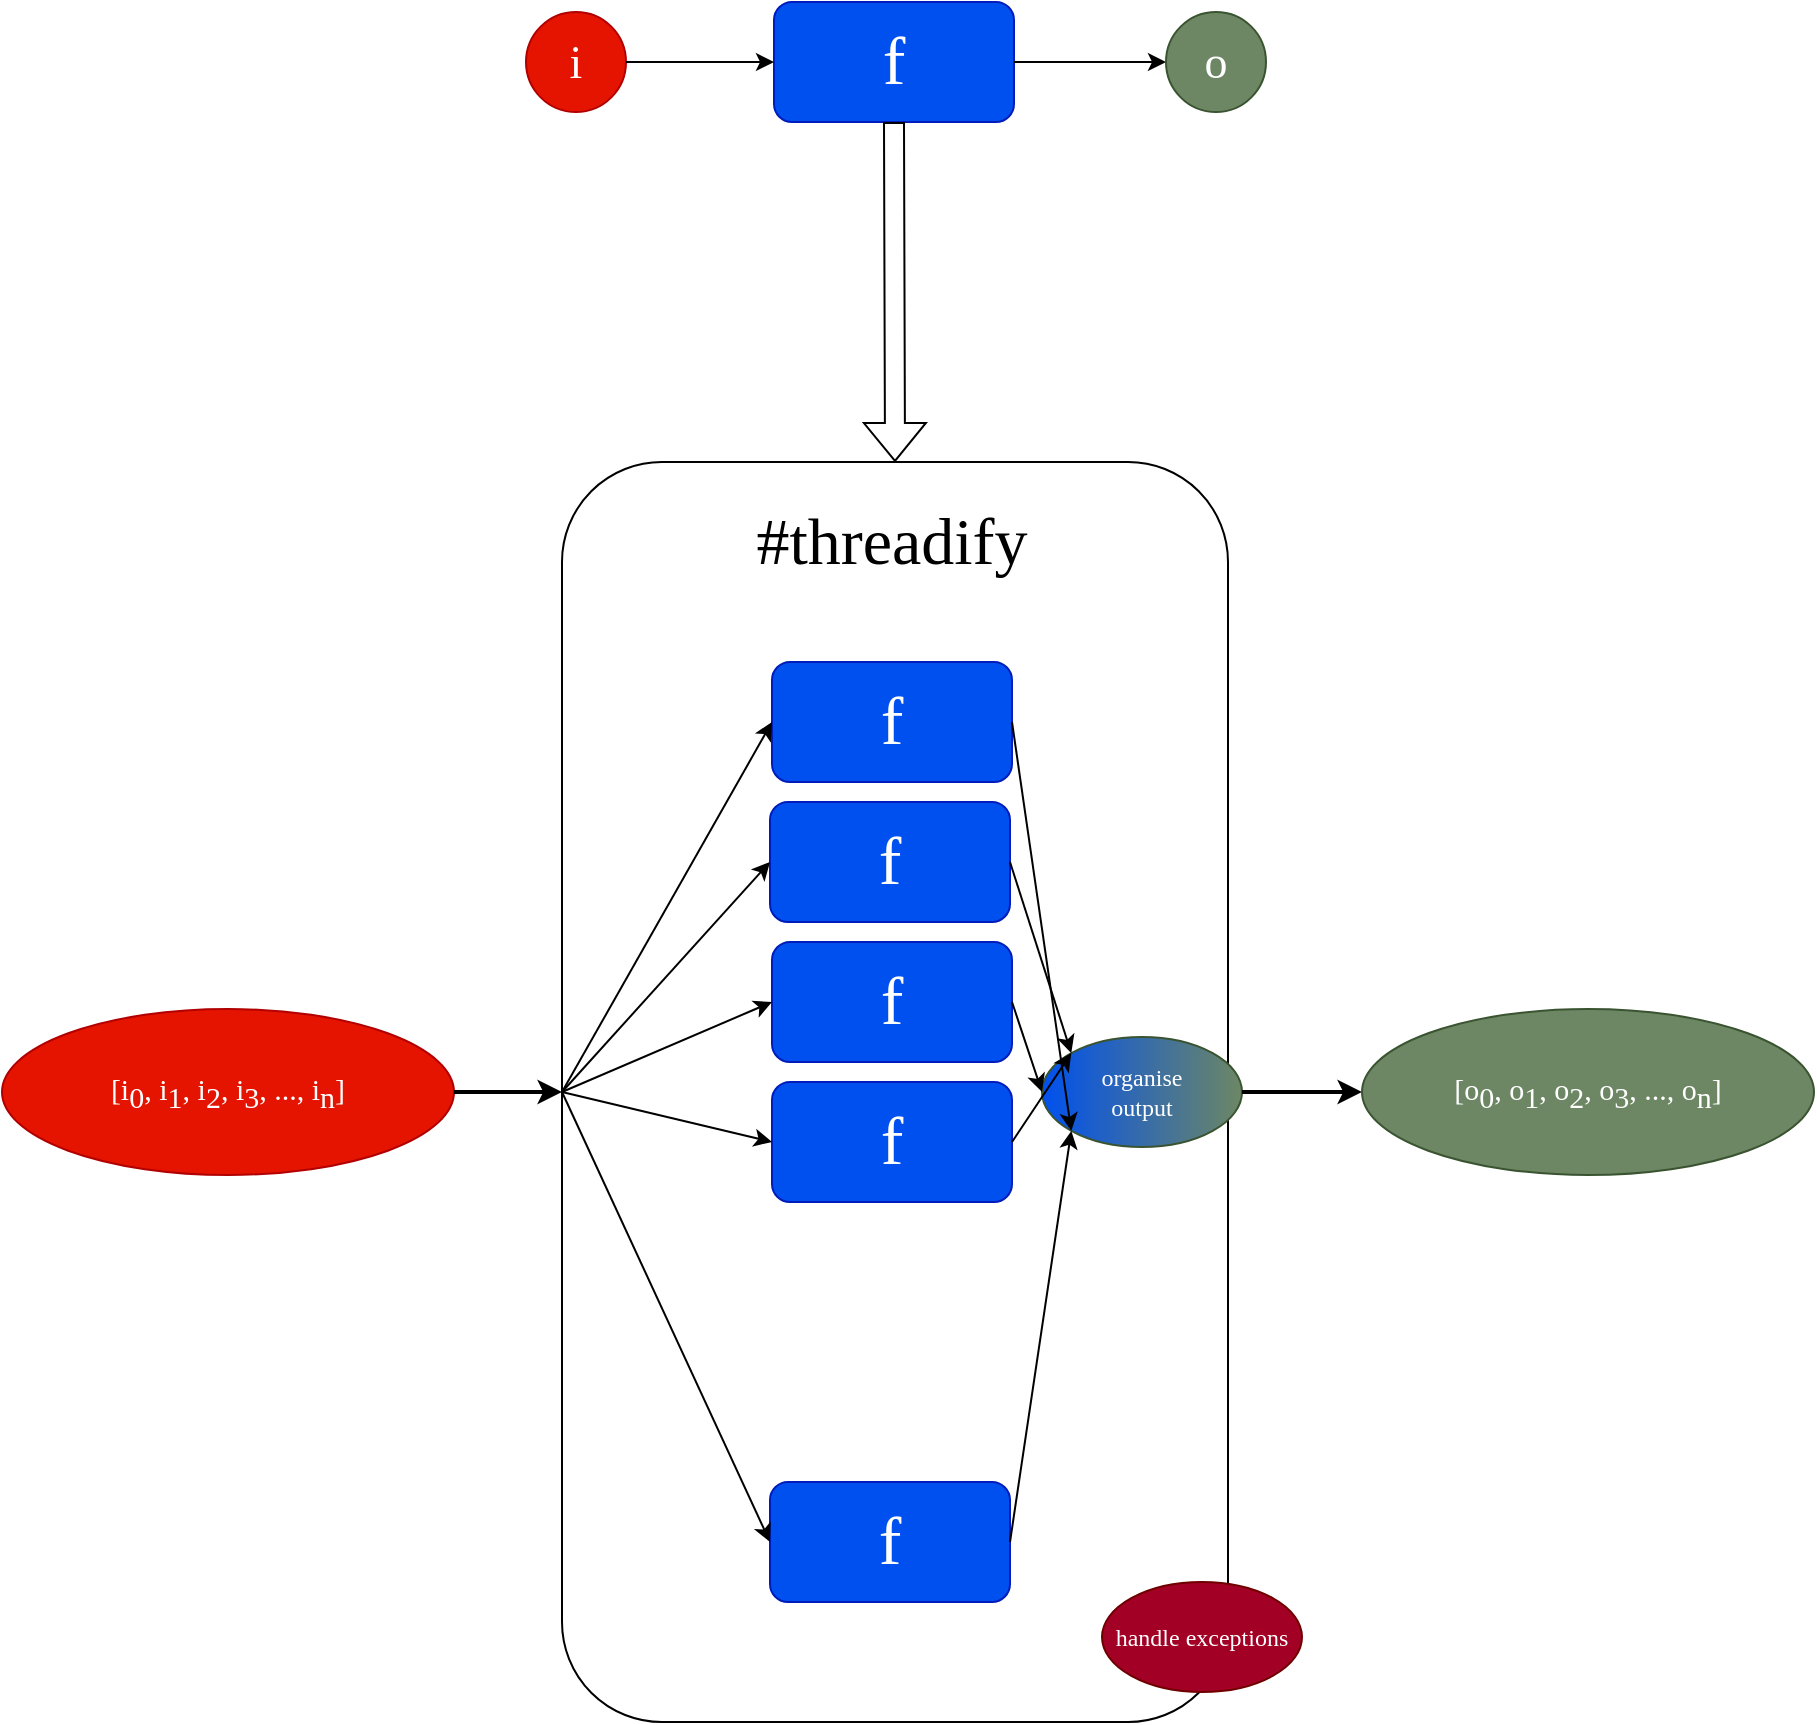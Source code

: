 <mxfile>
    <diagram name="Page-1" id="FQ0zpB0-a6pp9aoAKLg0">
        <mxGraphModel dx="1931" dy="825" grid="1" gridSize="10" guides="1" tooltips="1" connect="1" arrows="1" fold="1" page="1" pageScale="1" pageWidth="827" pageHeight="1169" math="0" shadow="0">
            <root>
                <mxCell id="0"/>
                <mxCell id="1" parent="0"/>
                <mxCell id="2VLnSF0OwdZgOoo4mHuo-1" value="&lt;font style=&quot;font-size: 34px;&quot; face=&quot;Consolas&quot;&gt;f&lt;/font&gt;" style="rounded=1;whiteSpace=wrap;html=1;fillColor=#0050ef;fontColor=#ffffff;strokeColor=#001DBC;" parent="1" vertex="1">
                    <mxGeometry x="356" y="100" width="120" height="60" as="geometry"/>
                </mxCell>
                <mxCell id="2VLnSF0OwdZgOoo4mHuo-2" value="&lt;font style=&quot;font-size: 23px;&quot;&gt;i&lt;/font&gt;" style="ellipse;whiteSpace=wrap;html=1;aspect=fixed;fontFamily=Consolas;fillColor=#e51400;fontColor=#ffffff;strokeColor=#B20000;" parent="1" vertex="1">
                    <mxGeometry x="232" y="105" width="50" height="50" as="geometry"/>
                </mxCell>
                <mxCell id="2VLnSF0OwdZgOoo4mHuo-3" value="" style="endArrow=classic;html=1;rounded=0;exitX=1;exitY=0.5;exitDx=0;exitDy=0;entryX=0;entryY=0.5;entryDx=0;entryDy=0;" parent="1" source="2VLnSF0OwdZgOoo4mHuo-2" target="2VLnSF0OwdZgOoo4mHuo-1" edge="1">
                    <mxGeometry width="50" height="50" relative="1" as="geometry">
                        <mxPoint x="392" y="420" as="sourcePoint"/>
                        <mxPoint x="442" y="370" as="targetPoint"/>
                    </mxGeometry>
                </mxCell>
                <mxCell id="2VLnSF0OwdZgOoo4mHuo-4" value="" style="endArrow=classic;html=1;rounded=0;exitX=1;exitY=0.5;exitDx=0;exitDy=0;entryX=0;entryY=0.5;entryDx=0;entryDy=0;" parent="1" source="2VLnSF0OwdZgOoo4mHuo-1" target="2VLnSF0OwdZgOoo4mHuo-5" edge="1">
                    <mxGeometry width="50" height="50" relative="1" as="geometry">
                        <mxPoint x="292" y="140" as="sourcePoint"/>
                        <mxPoint x="552" y="130" as="targetPoint"/>
                    </mxGeometry>
                </mxCell>
                <mxCell id="2VLnSF0OwdZgOoo4mHuo-5" value="&lt;font style=&quot;font-size: 23px;&quot;&gt;o&lt;/font&gt;" style="ellipse;whiteSpace=wrap;html=1;aspect=fixed;fontFamily=Consolas;fillColor=#6d8764;fontColor=#ffffff;strokeColor=#3A5431;" parent="1" vertex="1">
                    <mxGeometry x="552" y="105" width="50" height="50" as="geometry"/>
                </mxCell>
                <mxCell id="2VLnSF0OwdZgOoo4mHuo-7" value="" style="shape=flexArrow;endArrow=classic;html=1;rounded=0;exitX=0.5;exitY=1;exitDx=0;exitDy=0;entryX=0.5;entryY=0;entryDx=0;entryDy=0;sourcePerimeterSpacing=0;targetPerimeterSpacing=0;" parent="1" source="2VLnSF0OwdZgOoo4mHuo-1" target="2VLnSF0OwdZgOoo4mHuo-8" edge="1">
                    <mxGeometry width="50" height="50" relative="1" as="geometry">
                        <mxPoint x="400" y="270" as="sourcePoint"/>
                        <mxPoint x="414" y="330" as="targetPoint"/>
                    </mxGeometry>
                </mxCell>
                <mxCell id="2VLnSF0OwdZgOoo4mHuo-8" value="" style="rounded=1;whiteSpace=wrap;html=1;" parent="1" vertex="1">
                    <mxGeometry x="250" y="330" width="333" height="630" as="geometry"/>
                </mxCell>
                <mxCell id="2VLnSF0OwdZgOoo4mHuo-9" value="&lt;font face=&quot;Consolas&quot;&gt;&lt;span style=&quot;font-size: 33px;&quot;&gt;#threadify&lt;/span&gt;&lt;/font&gt;" style="text;html=1;strokeColor=none;fillColor=none;align=center;verticalAlign=middle;whiteSpace=wrap;rounded=0;" parent="1" vertex="1">
                    <mxGeometry x="250" y="330" width="330" height="80" as="geometry"/>
                </mxCell>
                <mxCell id="_gmDKqszK5r5kLd_yYHz-1" value="&lt;span style=&quot;font-size: 15px;&quot;&gt;[i&lt;sub style=&quot;font-size: 15px;&quot;&gt;0&lt;/sub&gt;, i&lt;sub style=&quot;font-size: 15px;&quot;&gt;1&lt;/sub&gt;, i&lt;sub style=&quot;font-size: 15px;&quot;&gt;2&lt;/sub&gt;, i&lt;sub style=&quot;font-size: 15px;&quot;&gt;3&lt;/sub&gt;, ..., i&lt;sub style=&quot;font-size: 15px;&quot;&gt;n&lt;/sub&gt;]&lt;/span&gt;" style="ellipse;whiteSpace=wrap;html=1;fontFamily=Consolas;fontSize=15;fillColor=#e51400;fontColor=#ffffff;strokeColor=#B20000;" parent="1" vertex="1">
                    <mxGeometry x="-30" y="603.5" width="226" height="83" as="geometry"/>
                </mxCell>
                <mxCell id="_gmDKqszK5r5kLd_yYHz-2" value="" style="endArrow=classic;html=1;rounded=0;entryX=0;entryY=0.5;entryDx=0;entryDy=0;exitX=1;exitY=0.5;exitDx=0;exitDy=0;strokeWidth=2;" parent="1" source="_gmDKqszK5r5kLd_yYHz-1" target="2VLnSF0OwdZgOoo4mHuo-8" edge="1">
                    <mxGeometry width="50" height="50" relative="1" as="geometry">
                        <mxPoint x="120" y="770" as="sourcePoint"/>
                        <mxPoint x="170" y="720" as="targetPoint"/>
                    </mxGeometry>
                </mxCell>
                <mxCell id="_gmDKqszK5r5kLd_yYHz-10" style="edgeStyle=orthogonalEdgeStyle;rounded=0;orthogonalLoop=1;jettySize=auto;html=1;exitX=1;exitY=0;exitDx=0;exitDy=0;entryX=1;entryY=0;entryDx=0;entryDy=0;" parent="1" edge="1">
                    <mxGeometry relative="1" as="geometry">
                        <mxPoint x="62.678" y="757.322" as="sourcePoint"/>
                        <mxPoint x="62.678" y="757.322" as="targetPoint"/>
                    </mxGeometry>
                </mxCell>
                <mxCell id="_gmDKqszK5r5kLd_yYHz-16" value="&lt;font style=&quot;font-size: 34px;&quot; face=&quot;Consolas&quot;&gt;f&lt;/font&gt;" style="rounded=1;whiteSpace=wrap;html=1;fillColor=#0050ef;fontColor=#ffffff;strokeColor=#001DBC;" parent="1" vertex="1">
                    <mxGeometry x="355" y="430" width="120" height="60" as="geometry"/>
                </mxCell>
                <mxCell id="_gmDKqszK5r5kLd_yYHz-17" value="&lt;font style=&quot;font-size: 34px;&quot; face=&quot;Consolas&quot;&gt;f&lt;/font&gt;" style="rounded=1;whiteSpace=wrap;html=1;fillColor=#0050ef;fontColor=#ffffff;strokeColor=#001DBC;" parent="1" vertex="1">
                    <mxGeometry x="354" y="500" width="120" height="60" as="geometry"/>
                </mxCell>
                <mxCell id="_gmDKqszK5r5kLd_yYHz-18" value="&lt;font style=&quot;font-size: 34px;&quot; face=&quot;Consolas&quot;&gt;f&lt;/font&gt;" style="rounded=1;whiteSpace=wrap;html=1;fillColor=#0050ef;fontColor=#ffffff;strokeColor=#001DBC;" parent="1" vertex="1">
                    <mxGeometry x="355" y="570" width="120" height="60" as="geometry"/>
                </mxCell>
                <mxCell id="_gmDKqszK5r5kLd_yYHz-19" value="&lt;font style=&quot;font-size: 34px;&quot; face=&quot;Consolas&quot;&gt;f&lt;/font&gt;" style="rounded=1;whiteSpace=wrap;html=1;fillColor=#0050ef;fontColor=#ffffff;strokeColor=#001DBC;" parent="1" vertex="1">
                    <mxGeometry x="355" y="640" width="120" height="60" as="geometry"/>
                </mxCell>
                <mxCell id="_gmDKqszK5r5kLd_yYHz-21" value="&lt;font style=&quot;font-size: 34px;&quot; face=&quot;Consolas&quot;&gt;f&lt;/font&gt;" style="rounded=1;whiteSpace=wrap;html=1;fillColor=#0050ef;fontColor=#ffffff;strokeColor=#001DBC;" parent="1" vertex="1">
                    <mxGeometry x="354" y="840" width="120" height="60" as="geometry"/>
                </mxCell>
                <mxCell id="_gmDKqszK5r5kLd_yYHz-22" value="" style="shape=image;html=1;verticalAlign=top;verticalLabelPosition=bottom;labelBackgroundColor=#ffffff;imageAspect=0;aspect=fixed;image=https://cdn1.iconfinder.com/data/icons/ionicons-sharp-vol-1/512/ellipsis-horizontal-sharp-128.png;rotation=90;imageBackground=default;" parent="1" vertex="1">
                    <mxGeometry x="381" y="730" width="64.5" height="64.5" as="geometry"/>
                </mxCell>
                <mxCell id="_gmDKqszK5r5kLd_yYHz-23" value="" style="endArrow=classic;html=1;rounded=0;exitX=0;exitY=0.5;exitDx=0;exitDy=0;entryX=0;entryY=0.5;entryDx=0;entryDy=0;" parent="1" source="2VLnSF0OwdZgOoo4mHuo-8" target="_gmDKqszK5r5kLd_yYHz-16" edge="1">
                    <mxGeometry width="50" height="50" relative="1" as="geometry">
                        <mxPoint x="280" y="650" as="sourcePoint"/>
                        <mxPoint x="330" y="600" as="targetPoint"/>
                    </mxGeometry>
                </mxCell>
                <mxCell id="_gmDKqszK5r5kLd_yYHz-26" value="" style="endArrow=classic;html=1;rounded=0;exitX=0;exitY=0.5;exitDx=0;exitDy=0;entryX=0;entryY=0.5;entryDx=0;entryDy=0;" parent="1" source="2VLnSF0OwdZgOoo4mHuo-8" target="_gmDKqszK5r5kLd_yYHz-17" edge="1">
                    <mxGeometry width="50" height="50" relative="1" as="geometry">
                        <mxPoint x="240" y="650" as="sourcePoint"/>
                        <mxPoint x="290" y="600" as="targetPoint"/>
                    </mxGeometry>
                </mxCell>
                <mxCell id="_gmDKqszK5r5kLd_yYHz-27" value="" style="endArrow=classic;html=1;rounded=0;exitX=0;exitY=0.5;exitDx=0;exitDy=0;entryX=0;entryY=0.5;entryDx=0;entryDy=0;" parent="1" source="2VLnSF0OwdZgOoo4mHuo-8" target="_gmDKqszK5r5kLd_yYHz-18" edge="1">
                    <mxGeometry width="50" height="50" relative="1" as="geometry">
                        <mxPoint x="240" y="650" as="sourcePoint"/>
                        <mxPoint x="290" y="600" as="targetPoint"/>
                    </mxGeometry>
                </mxCell>
                <mxCell id="_gmDKqszK5r5kLd_yYHz-28" value="" style="endArrow=classic;html=1;rounded=0;exitX=0;exitY=0.5;exitDx=0;exitDy=0;entryX=0;entryY=0.5;entryDx=0;entryDy=0;" parent="1" source="2VLnSF0OwdZgOoo4mHuo-8" target="_gmDKqszK5r5kLd_yYHz-19" edge="1">
                    <mxGeometry width="50" height="50" relative="1" as="geometry">
                        <mxPoint x="300" y="665" as="sourcePoint"/>
                        <mxPoint x="375" y="480" as="targetPoint"/>
                    </mxGeometry>
                </mxCell>
                <mxCell id="_gmDKqszK5r5kLd_yYHz-29" value="" style="endArrow=classic;html=1;rounded=0;exitX=0;exitY=0.5;exitDx=0;exitDy=0;entryX=0;entryY=0.5;entryDx=0;entryDy=0;" parent="1" source="2VLnSF0OwdZgOoo4mHuo-8" target="_gmDKqszK5r5kLd_yYHz-21" edge="1">
                    <mxGeometry width="50" height="50" relative="1" as="geometry">
                        <mxPoint x="310" y="675" as="sourcePoint"/>
                        <mxPoint x="385" y="490" as="targetPoint"/>
                    </mxGeometry>
                </mxCell>
                <mxCell id="_gmDKqszK5r5kLd_yYHz-30" value="&lt;font style=&quot;font-size: 12px;&quot; face=&quot;Consolas&quot;&gt;organise&lt;br&gt;output&lt;br&gt;&lt;/font&gt;" style="ellipse;whiteSpace=wrap;html=1;fillColor=#0050ef;fontColor=#ffffff;strokeColor=#3A5431;gradientColor=#6d8764;gradientDirection=east;" parent="1" vertex="1">
                    <mxGeometry x="490" y="617.5" width="100" height="55" as="geometry"/>
                </mxCell>
                <mxCell id="_gmDKqszK5r5kLd_yYHz-32" value="" style="endArrow=classic;html=1;rounded=0;exitX=1;exitY=0.5;exitDx=0;exitDy=0;entryX=0;entryY=1;entryDx=0;entryDy=0;" parent="1" source="_gmDKqszK5r5kLd_yYHz-16" target="_gmDKqszK5r5kLd_yYHz-30" edge="1">
                    <mxGeometry width="50" height="50" relative="1" as="geometry">
                        <mxPoint x="240" y="640" as="sourcePoint"/>
                        <mxPoint x="290" y="590" as="targetPoint"/>
                    </mxGeometry>
                </mxCell>
                <mxCell id="_gmDKqszK5r5kLd_yYHz-33" value="" style="endArrow=classic;html=1;rounded=0;exitX=1;exitY=0.5;exitDx=0;exitDy=0;entryX=0;entryY=0;entryDx=0;entryDy=0;" parent="1" source="_gmDKqszK5r5kLd_yYHz-17" target="_gmDKqszK5r5kLd_yYHz-30" edge="1">
                    <mxGeometry width="50" height="50" relative="1" as="geometry">
                        <mxPoint x="510" y="550" as="sourcePoint"/>
                        <mxPoint x="560" y="500" as="targetPoint"/>
                    </mxGeometry>
                </mxCell>
                <mxCell id="_gmDKqszK5r5kLd_yYHz-34" value="" style="endArrow=classic;html=1;rounded=0;exitX=1;exitY=0.5;exitDx=0;exitDy=0;entryX=0;entryY=0.5;entryDx=0;entryDy=0;" parent="1" source="_gmDKqszK5r5kLd_yYHz-18" target="_gmDKqszK5r5kLd_yYHz-30" edge="1">
                    <mxGeometry width="50" height="50" relative="1" as="geometry">
                        <mxPoint x="480" y="650" as="sourcePoint"/>
                        <mxPoint x="530" y="600" as="targetPoint"/>
                    </mxGeometry>
                </mxCell>
                <mxCell id="_gmDKqszK5r5kLd_yYHz-35" value="" style="endArrow=classic;html=1;rounded=0;exitX=1;exitY=0.5;exitDx=0;exitDy=0;entryX=0;entryY=0;entryDx=0;entryDy=0;" parent="1" source="_gmDKqszK5r5kLd_yYHz-19" target="_gmDKqszK5r5kLd_yYHz-30" edge="1">
                    <mxGeometry width="50" height="50" relative="1" as="geometry">
                        <mxPoint x="600" y="610" as="sourcePoint"/>
                        <mxPoint x="650" y="560" as="targetPoint"/>
                    </mxGeometry>
                </mxCell>
                <mxCell id="_gmDKqszK5r5kLd_yYHz-37" value="" style="endArrow=classic;html=1;rounded=0;exitX=1;exitY=0.5;exitDx=0;exitDy=0;entryX=0;entryY=1;entryDx=0;entryDy=0;" parent="1" source="_gmDKqszK5r5kLd_yYHz-21" target="_gmDKqszK5r5kLd_yYHz-30" edge="1">
                    <mxGeometry width="50" height="50" relative="1" as="geometry">
                        <mxPoint x="510" y="850" as="sourcePoint"/>
                        <mxPoint x="560" y="800" as="targetPoint"/>
                    </mxGeometry>
                </mxCell>
                <mxCell id="_gmDKqszK5r5kLd_yYHz-38" value="" style="endArrow=classic;html=1;rounded=0;strokeWidth=2;" parent="1" source="_gmDKqszK5r5kLd_yYHz-30" target="_gmDKqszK5r5kLd_yYHz-39" edge="1">
                    <mxGeometry width="50" height="50" relative="1" as="geometry">
                        <mxPoint x="620" y="670" as="sourcePoint"/>
                        <mxPoint x="630" y="645" as="targetPoint"/>
                    </mxGeometry>
                </mxCell>
                <mxCell id="_gmDKqszK5r5kLd_yYHz-39" value="&lt;span style=&quot;font-size: 15px;&quot;&gt;[o&lt;sub style=&quot;font-size: 15px;&quot;&gt;0&lt;/sub&gt;, o&lt;sub style=&quot;font-size: 15px;&quot;&gt;1&lt;/sub&gt;, o&lt;sub style=&quot;font-size: 15px;&quot;&gt;2&lt;/sub&gt;, o&lt;sub style=&quot;font-size: 15px;&quot;&gt;3&lt;/sub&gt;, ..., o&lt;sub style=&quot;font-size: 15px;&quot;&gt;n&lt;/sub&gt;]&lt;/span&gt;" style="ellipse;whiteSpace=wrap;html=1;fontFamily=Consolas;fontSize=15;fillColor=#6d8764;fontColor=#ffffff;strokeColor=#3A5431;" parent="1" vertex="1">
                    <mxGeometry x="650" y="603.5" width="226" height="83" as="geometry"/>
                </mxCell>
                <mxCell id="2" value="&lt;font style=&quot;font-size: 12px;&quot; face=&quot;Consolas&quot;&gt;handle exceptions&lt;br&gt;&lt;/font&gt;" style="ellipse;whiteSpace=wrap;html=1;fillColor=#a20025;fontColor=#ffffff;strokeColor=#6F0000;gradientDirection=east;" vertex="1" parent="1">
                    <mxGeometry x="520" y="890" width="100" height="55" as="geometry"/>
                </mxCell>
            </root>
        </mxGraphModel>
    </diagram>
</mxfile>
